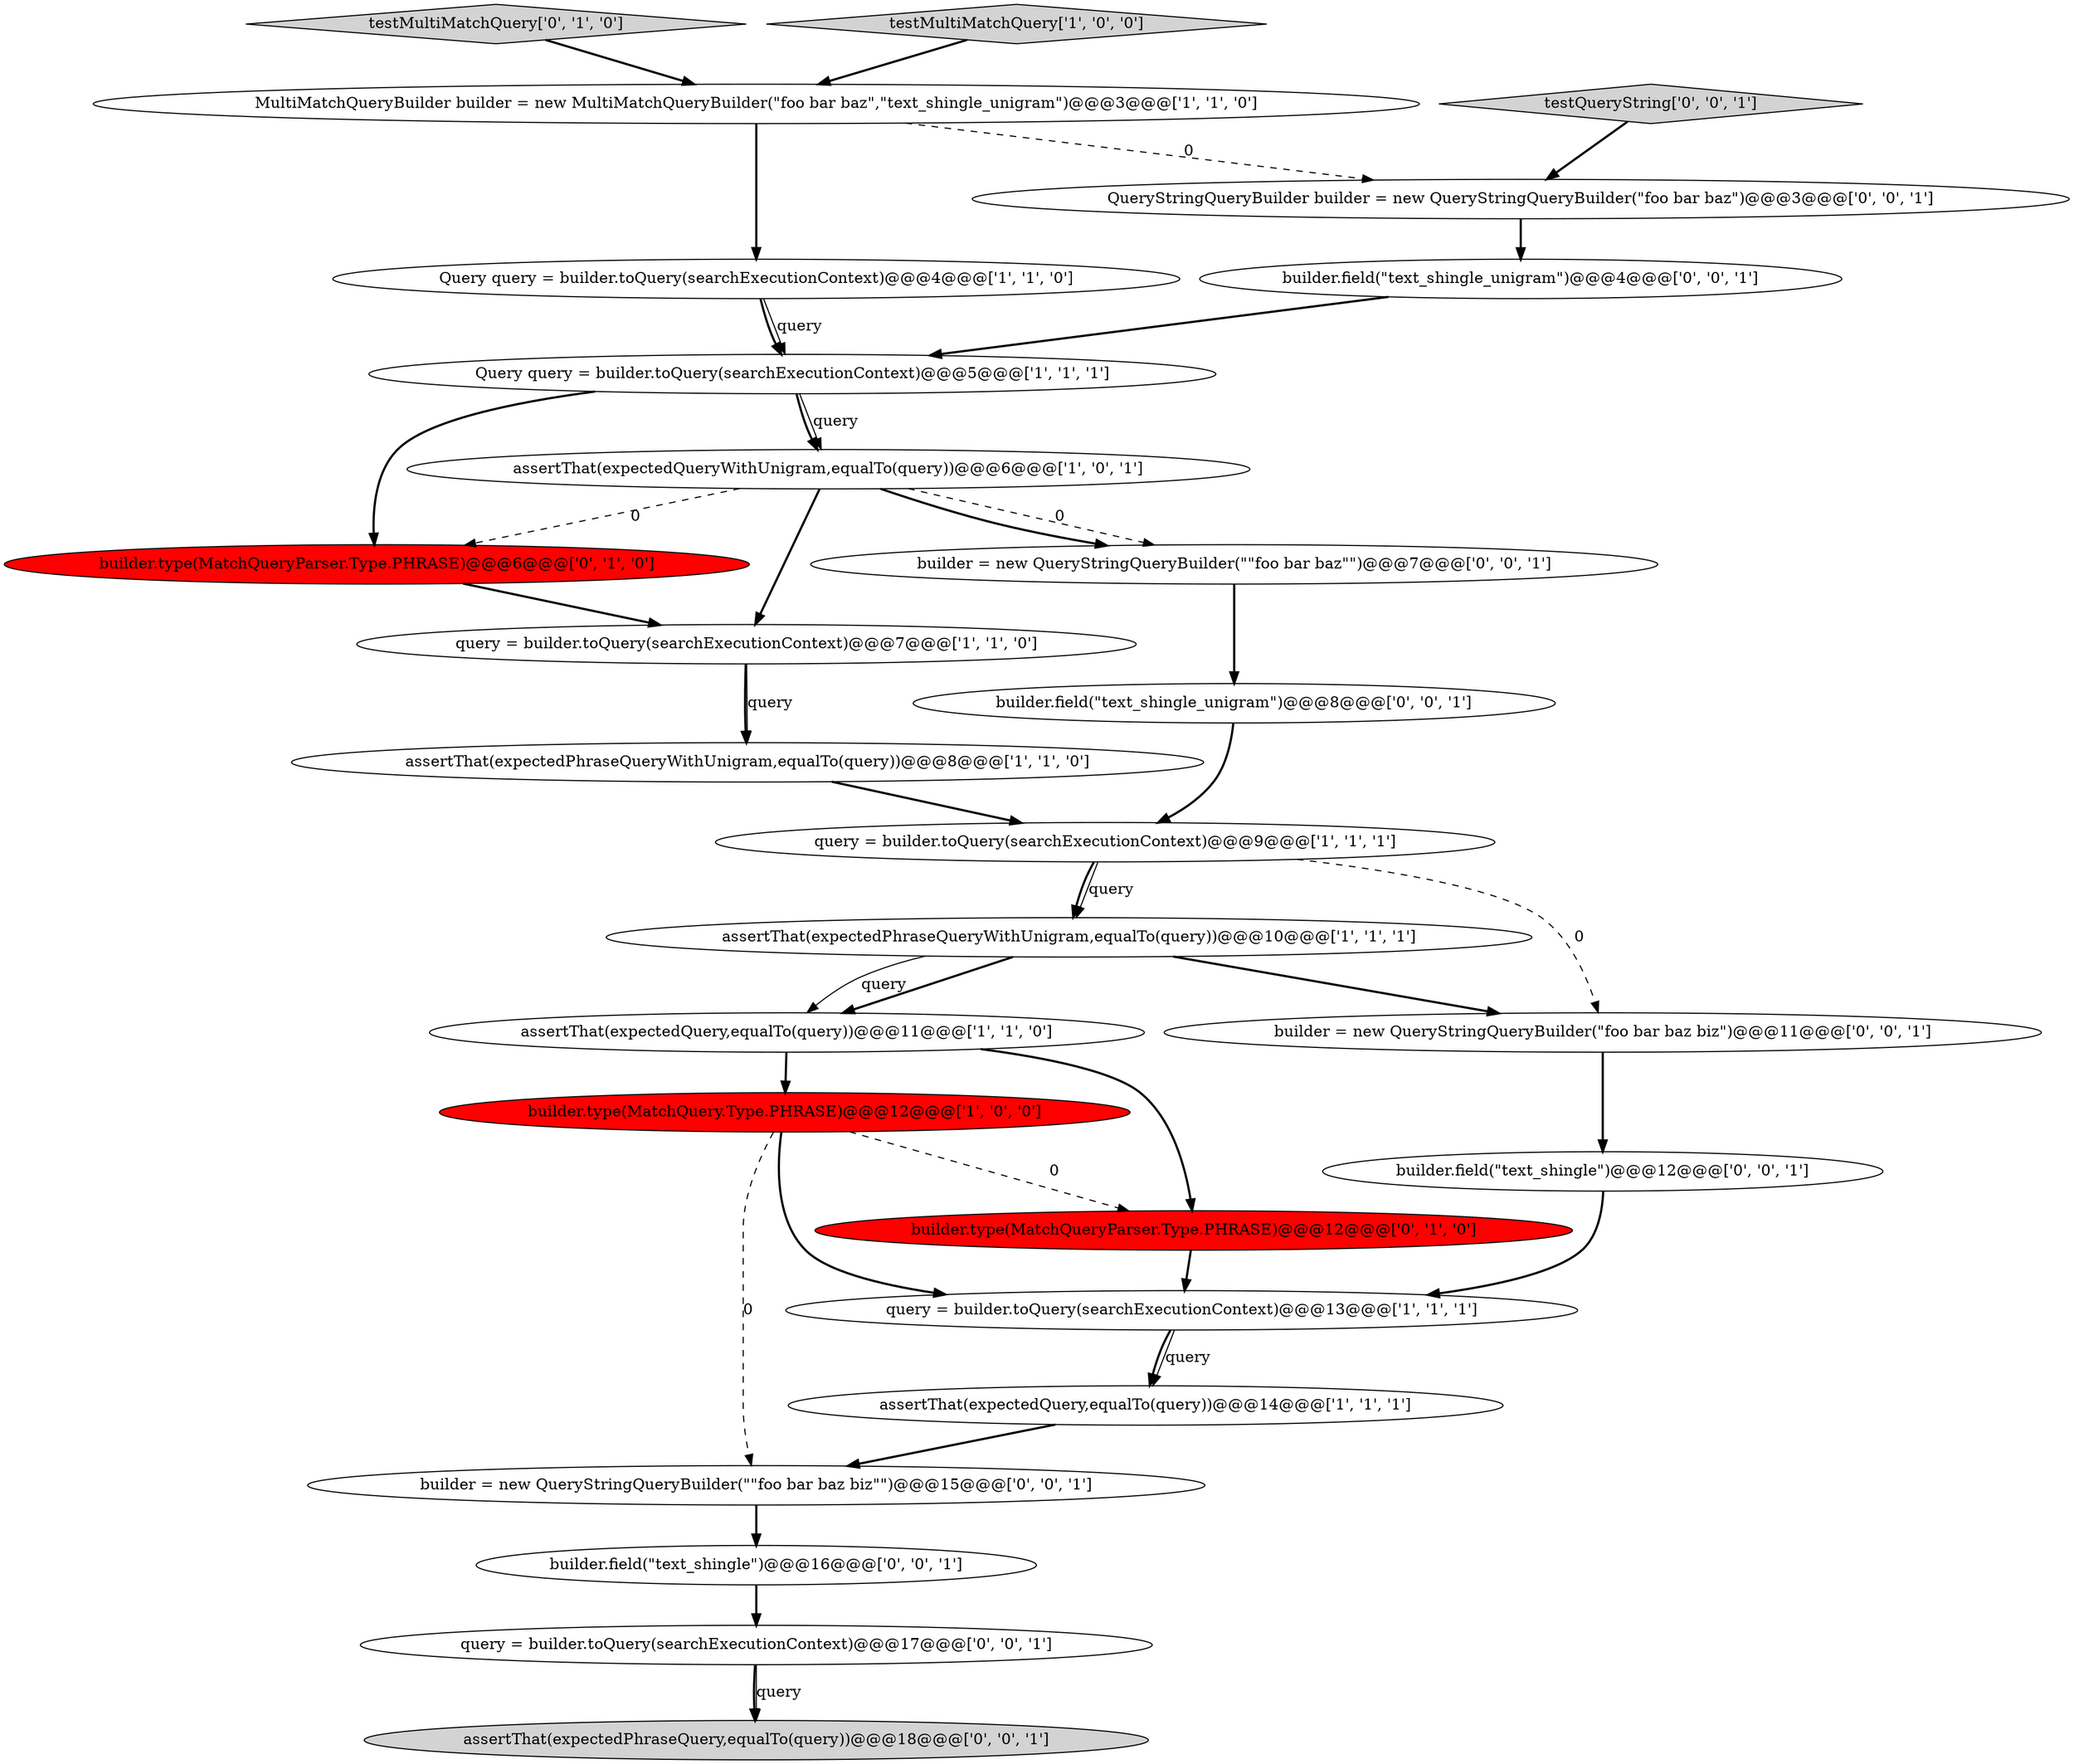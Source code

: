 digraph {
13 [style = filled, label = "testMultiMatchQuery['0', '1', '0']", fillcolor = lightgray, shape = diamond image = "AAA0AAABBB2BBB"];
6 [style = filled, label = "builder.type(MatchQuery.Type.PHRASE)@@@12@@@['1', '0', '0']", fillcolor = red, shape = ellipse image = "AAA1AAABBB1BBB"];
16 [style = filled, label = "builder.field(\"text_shingle\")@@@16@@@['0', '0', '1']", fillcolor = white, shape = ellipse image = "AAA0AAABBB3BBB"];
22 [style = filled, label = "QueryStringQueryBuilder builder = new QueryStringQueryBuilder(\"foo bar baz\")@@@3@@@['0', '0', '1']", fillcolor = white, shape = ellipse image = "AAA0AAABBB3BBB"];
12 [style = filled, label = "Query query = builder.toQuery(searchExecutionContext)@@@5@@@['1', '1', '1']", fillcolor = white, shape = ellipse image = "AAA0AAABBB1BBB"];
18 [style = filled, label = "testQueryString['0', '0', '1']", fillcolor = lightgray, shape = diamond image = "AAA0AAABBB3BBB"];
11 [style = filled, label = "query = builder.toQuery(searchExecutionContext)@@@13@@@['1', '1', '1']", fillcolor = white, shape = ellipse image = "AAA0AAABBB1BBB"];
3 [style = filled, label = "assertThat(expectedQuery,equalTo(query))@@@11@@@['1', '1', '0']", fillcolor = white, shape = ellipse image = "AAA0AAABBB1BBB"];
4 [style = filled, label = "query = builder.toQuery(searchExecutionContext)@@@9@@@['1', '1', '1']", fillcolor = white, shape = ellipse image = "AAA0AAABBB1BBB"];
9 [style = filled, label = "MultiMatchQueryBuilder builder = new MultiMatchQueryBuilder(\"foo bar baz\",\"text_shingle_unigram\")@@@3@@@['1', '1', '0']", fillcolor = white, shape = ellipse image = "AAA0AAABBB1BBB"];
25 [style = filled, label = "builder.field(\"text_shingle\")@@@12@@@['0', '0', '1']", fillcolor = white, shape = ellipse image = "AAA0AAABBB3BBB"];
24 [style = filled, label = "assertThat(expectedPhraseQuery,equalTo(query))@@@18@@@['0', '0', '1']", fillcolor = lightgray, shape = ellipse image = "AAA0AAABBB3BBB"];
1 [style = filled, label = "query = builder.toQuery(searchExecutionContext)@@@7@@@['1', '1', '0']", fillcolor = white, shape = ellipse image = "AAA0AAABBB1BBB"];
20 [style = filled, label = "builder = new QueryStringQueryBuilder(\"\"foo bar baz biz\"\")@@@15@@@['0', '0', '1']", fillcolor = white, shape = ellipse image = "AAA0AAABBB3BBB"];
10 [style = filled, label = "assertThat(expectedQueryWithUnigram,equalTo(query))@@@6@@@['1', '0', '1']", fillcolor = white, shape = ellipse image = "AAA0AAABBB1BBB"];
7 [style = filled, label = "Query query = builder.toQuery(searchExecutionContext)@@@4@@@['1', '1', '0']", fillcolor = white, shape = ellipse image = "AAA0AAABBB1BBB"];
8 [style = filled, label = "assertThat(expectedPhraseQueryWithUnigram,equalTo(query))@@@8@@@['1', '1', '0']", fillcolor = white, shape = ellipse image = "AAA0AAABBB1BBB"];
21 [style = filled, label = "builder = new QueryStringQueryBuilder(\"\"foo bar baz\"\")@@@7@@@['0', '0', '1']", fillcolor = white, shape = ellipse image = "AAA0AAABBB3BBB"];
17 [style = filled, label = "query = builder.toQuery(searchExecutionContext)@@@17@@@['0', '0', '1']", fillcolor = white, shape = ellipse image = "AAA0AAABBB3BBB"];
0 [style = filled, label = "assertThat(expectedPhraseQueryWithUnigram,equalTo(query))@@@10@@@['1', '1', '1']", fillcolor = white, shape = ellipse image = "AAA0AAABBB1BBB"];
2 [style = filled, label = "assertThat(expectedQuery,equalTo(query))@@@14@@@['1', '1', '1']", fillcolor = white, shape = ellipse image = "AAA0AAABBB1BBB"];
5 [style = filled, label = "testMultiMatchQuery['1', '0', '0']", fillcolor = lightgray, shape = diamond image = "AAA0AAABBB1BBB"];
23 [style = filled, label = "builder.field(\"text_shingle_unigram\")@@@4@@@['0', '0', '1']", fillcolor = white, shape = ellipse image = "AAA0AAABBB3BBB"];
19 [style = filled, label = "builder.field(\"text_shingle_unigram\")@@@8@@@['0', '0', '1']", fillcolor = white, shape = ellipse image = "AAA0AAABBB3BBB"];
14 [style = filled, label = "builder.type(MatchQueryParser.Type.PHRASE)@@@6@@@['0', '1', '0']", fillcolor = red, shape = ellipse image = "AAA1AAABBB2BBB"];
15 [style = filled, label = "builder.type(MatchQueryParser.Type.PHRASE)@@@12@@@['0', '1', '0']", fillcolor = red, shape = ellipse image = "AAA1AAABBB2BBB"];
26 [style = filled, label = "builder = new QueryStringQueryBuilder(\"foo bar baz biz\")@@@11@@@['0', '0', '1']", fillcolor = white, shape = ellipse image = "AAA0AAABBB3BBB"];
0->3 [style = bold, label=""];
4->0 [style = solid, label="query"];
2->20 [style = bold, label=""];
10->21 [style = dashed, label="0"];
1->8 [style = bold, label=""];
0->26 [style = bold, label=""];
5->9 [style = bold, label=""];
21->19 [style = bold, label=""];
7->12 [style = solid, label="query"];
7->12 [style = bold, label=""];
6->20 [style = dashed, label="0"];
26->25 [style = bold, label=""];
12->10 [style = solid, label="query"];
0->3 [style = solid, label="query"];
3->6 [style = bold, label=""];
9->22 [style = dashed, label="0"];
3->15 [style = bold, label=""];
10->21 [style = bold, label=""];
16->17 [style = bold, label=""];
4->26 [style = dashed, label="0"];
9->7 [style = bold, label=""];
22->23 [style = bold, label=""];
1->8 [style = solid, label="query"];
11->2 [style = bold, label=""];
14->1 [style = bold, label=""];
4->0 [style = bold, label=""];
12->10 [style = bold, label=""];
17->24 [style = bold, label=""];
18->22 [style = bold, label=""];
20->16 [style = bold, label=""];
15->11 [style = bold, label=""];
6->15 [style = dashed, label="0"];
25->11 [style = bold, label=""];
6->11 [style = bold, label=""];
17->24 [style = solid, label="query"];
12->14 [style = bold, label=""];
23->12 [style = bold, label=""];
11->2 [style = solid, label="query"];
13->9 [style = bold, label=""];
19->4 [style = bold, label=""];
8->4 [style = bold, label=""];
10->1 [style = bold, label=""];
10->14 [style = dashed, label="0"];
}
